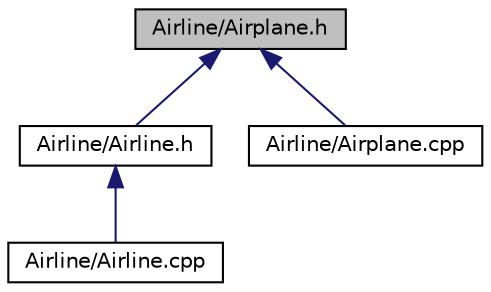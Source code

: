 digraph "Airline/Airplane.h"
{
 // LATEX_PDF_SIZE
  bgcolor="transparent";
  edge [fontname="Helvetica",fontsize="10",labelfontname="Helvetica",labelfontsize="10"];
  node [fontname="Helvetica",fontsize="10",shape=record];
  Node1 [label="Airline/Airplane.h",height=0.2,width=0.4,color="black", fillcolor="grey75", style="filled", fontcolor="black",tooltip=" "];
  Node1 -> Node2 [dir="back",color="midnightblue",fontsize="10",style="solid"];
  Node2 [label="Airline/Airline.h",height=0.2,width=0.4,color="black",URL="$Airline_8h.html",tooltip=" "];
  Node2 -> Node3 [dir="back",color="midnightblue",fontsize="10",style="solid"];
  Node3 [label="Airline/Airline.cpp",height=0.2,width=0.4,color="black",URL="$Airline_8cpp.html",tooltip=" "];
  Node1 -> Node4 [dir="back",color="midnightblue",fontsize="10",style="solid"];
  Node4 [label="Airline/Airplane.cpp",height=0.2,width=0.4,color="black",URL="$Airplane_8cpp.html",tooltip=" "];
}
